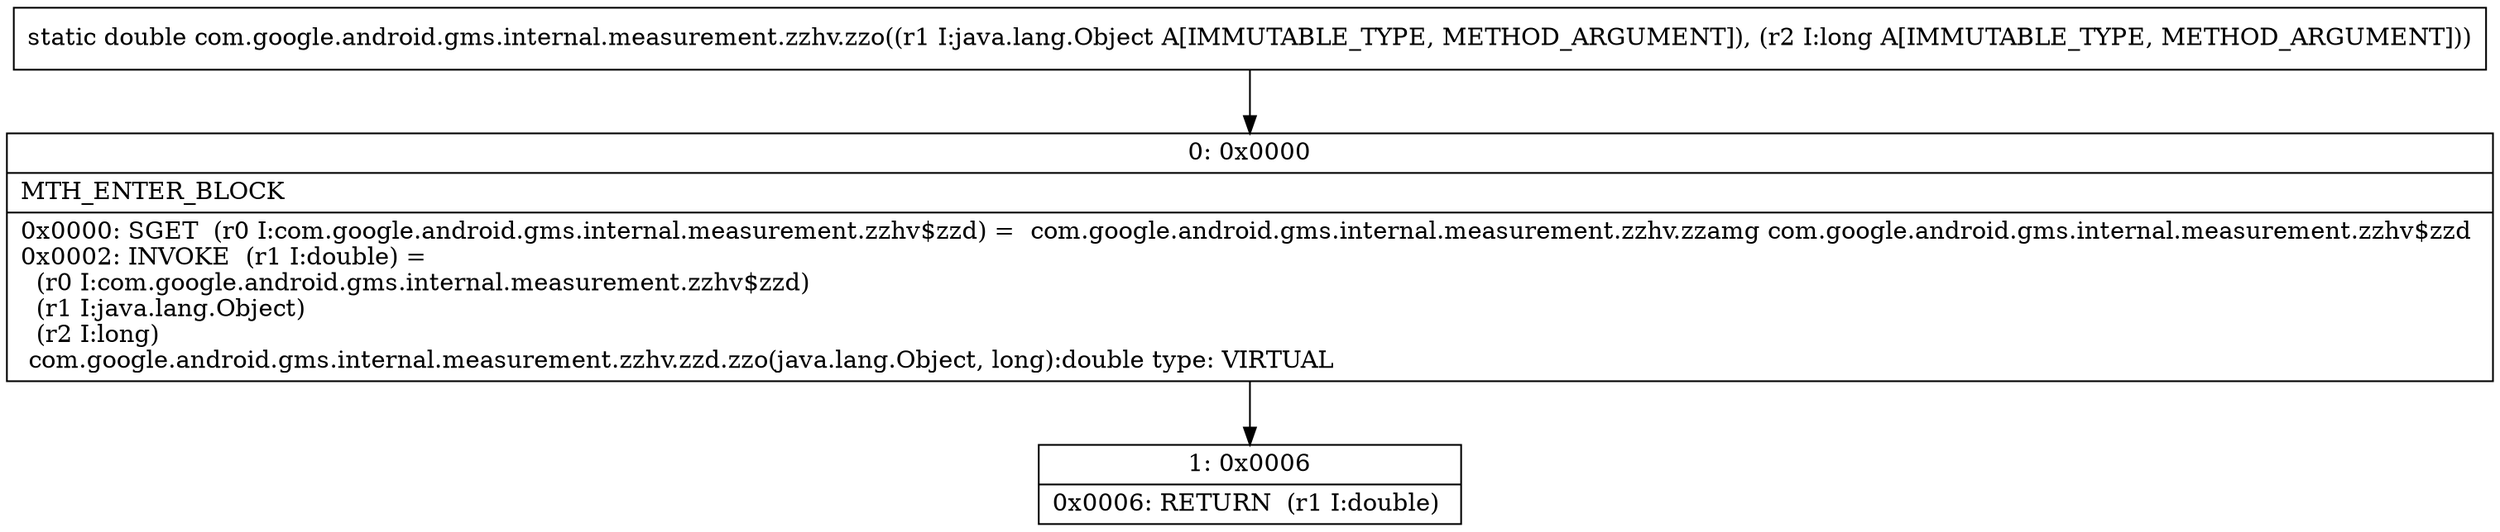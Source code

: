 digraph "CFG forcom.google.android.gms.internal.measurement.zzhv.zzo(Ljava\/lang\/Object;J)D" {
Node_0 [shape=record,label="{0\:\ 0x0000|MTH_ENTER_BLOCK\l|0x0000: SGET  (r0 I:com.google.android.gms.internal.measurement.zzhv$zzd) =  com.google.android.gms.internal.measurement.zzhv.zzamg com.google.android.gms.internal.measurement.zzhv$zzd \l0x0002: INVOKE  (r1 I:double) = \l  (r0 I:com.google.android.gms.internal.measurement.zzhv$zzd)\l  (r1 I:java.lang.Object)\l  (r2 I:long)\l com.google.android.gms.internal.measurement.zzhv.zzd.zzo(java.lang.Object, long):double type: VIRTUAL \l}"];
Node_1 [shape=record,label="{1\:\ 0x0006|0x0006: RETURN  (r1 I:double) \l}"];
MethodNode[shape=record,label="{static double com.google.android.gms.internal.measurement.zzhv.zzo((r1 I:java.lang.Object A[IMMUTABLE_TYPE, METHOD_ARGUMENT]), (r2 I:long A[IMMUTABLE_TYPE, METHOD_ARGUMENT])) }"];
MethodNode -> Node_0;
Node_0 -> Node_1;
}

